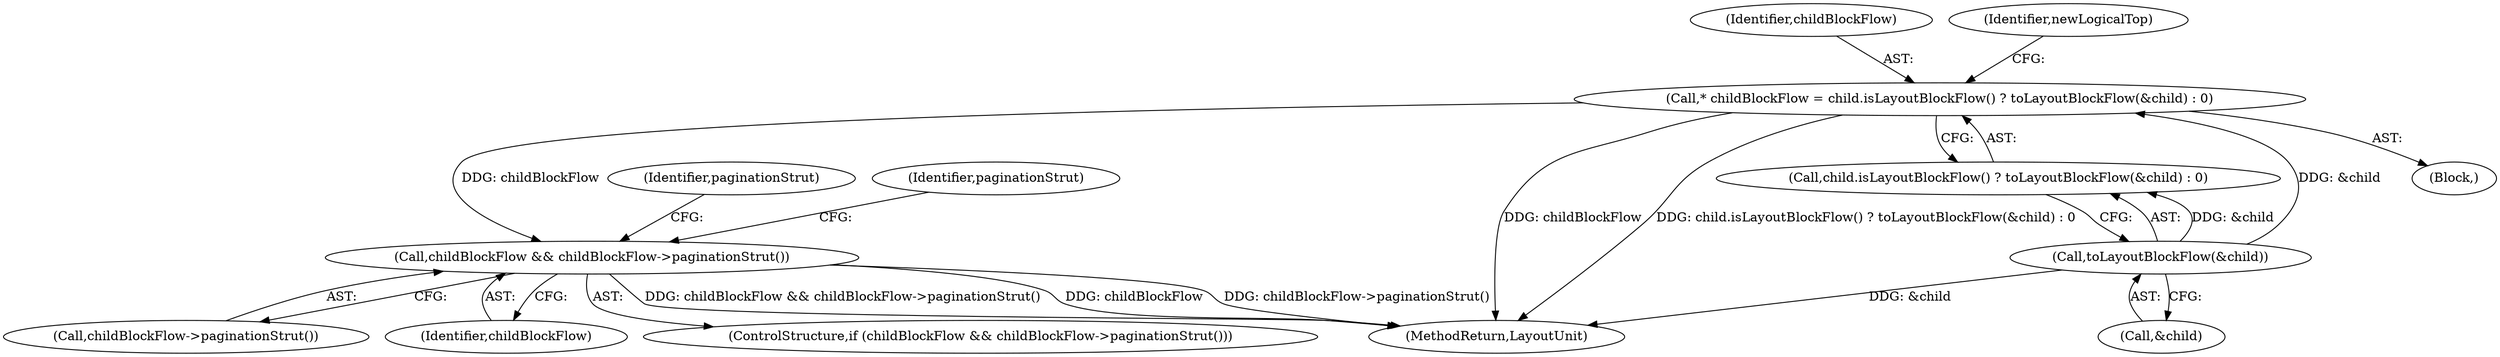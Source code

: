 digraph "0_Chrome_ce70785c73a2b7cf2b34de0d8439ca31929b4743@pointer" {
"1000107" [label="(Call,* childBlockFlow = child.isLayoutBlockFlow() ? toLayoutBlockFlow(&child) : 0)"];
"1000111" [label="(Call,toLayoutBlockFlow(&child))"];
"1000158" [label="(Call,childBlockFlow && childBlockFlow->paginationStrut())"];
"1000109" [label="(Call,child.isLayoutBlockFlow() ? toLayoutBlockFlow(&child) : 0)"];
"1000163" [label="(Identifier,paginationStrut)"];
"1000160" [label="(Call,childBlockFlow->paginationStrut())"];
"1000108" [label="(Identifier,childBlockFlow)"];
"1000166" [label="(Identifier,paginationStrut)"];
"1000117" [label="(Identifier,newLogicalTop)"];
"1000111" [label="(Call,toLayoutBlockFlow(&child))"];
"1000112" [label="(Call,&child)"];
"1000105" [label="(Block,)"];
"1000253" [label="(MethodReturn,LayoutUnit)"];
"1000157" [label="(ControlStructure,if (childBlockFlow && childBlockFlow->paginationStrut()))"];
"1000159" [label="(Identifier,childBlockFlow)"];
"1000107" [label="(Call,* childBlockFlow = child.isLayoutBlockFlow() ? toLayoutBlockFlow(&child) : 0)"];
"1000158" [label="(Call,childBlockFlow && childBlockFlow->paginationStrut())"];
"1000107" -> "1000105"  [label="AST: "];
"1000107" -> "1000109"  [label="CFG: "];
"1000108" -> "1000107"  [label="AST: "];
"1000109" -> "1000107"  [label="AST: "];
"1000117" -> "1000107"  [label="CFG: "];
"1000107" -> "1000253"  [label="DDG: childBlockFlow"];
"1000107" -> "1000253"  [label="DDG: child.isLayoutBlockFlow() ? toLayoutBlockFlow(&child) : 0"];
"1000111" -> "1000107"  [label="DDG: &child"];
"1000107" -> "1000158"  [label="DDG: childBlockFlow"];
"1000111" -> "1000109"  [label="AST: "];
"1000111" -> "1000112"  [label="CFG: "];
"1000112" -> "1000111"  [label="AST: "];
"1000109" -> "1000111"  [label="CFG: "];
"1000111" -> "1000253"  [label="DDG: &child"];
"1000111" -> "1000109"  [label="DDG: &child"];
"1000158" -> "1000157"  [label="AST: "];
"1000158" -> "1000159"  [label="CFG: "];
"1000158" -> "1000160"  [label="CFG: "];
"1000159" -> "1000158"  [label="AST: "];
"1000160" -> "1000158"  [label="AST: "];
"1000163" -> "1000158"  [label="CFG: "];
"1000166" -> "1000158"  [label="CFG: "];
"1000158" -> "1000253"  [label="DDG: childBlockFlow"];
"1000158" -> "1000253"  [label="DDG: childBlockFlow->paginationStrut()"];
"1000158" -> "1000253"  [label="DDG: childBlockFlow && childBlockFlow->paginationStrut()"];
}
